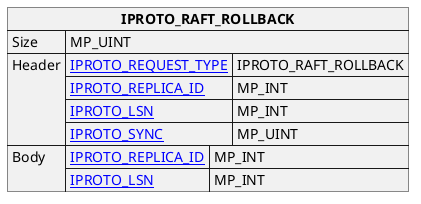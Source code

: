 @startuml

skinparam map {
    HyperlinkColor #0077FF
    FontColor #313131
    BorderColor #313131
    BackgroundColor transparent
}

json "**IPROTO_RAFT_ROLLBACK**" as raft_rollback {
    "Size": "MP_UINT",
    "Header": {
      "[[https://tarantool.io/en/doc/latest/dev_guide/internals/iproto/keys IPROTO_REQUEST_TYPE]]": "IPROTO_RAFT_ROLLBACK",
      "[[https://tarantool.io/en/doc/latest/dev_guide/internals/iproto/keys IPROTO_REPLICA_ID]]": "MP_INT",
      "[[https://tarantool.io/en/doc/latest/dev_guide/internals/iproto/keys IPROTO_LSN]]": "MP_INT",  
      "[[https://tarantool.io/en/doc/latest/dev_guide/internals/iproto/keys IPROTO_SYNC]]": "MP_UINT"
    },
    "Body": {
      "[[https://tarantool.io/en/doc/latest/dev_guide/internals/iproto/keys IPROTO_REPLICA_ID]]": "MP_INT",
      "[[https://tarantool.io/en/doc/latest/dev_guide/internals/iproto/keys IPROTO_LSN]]": "MP_INT"      
    }
}

@enduml
